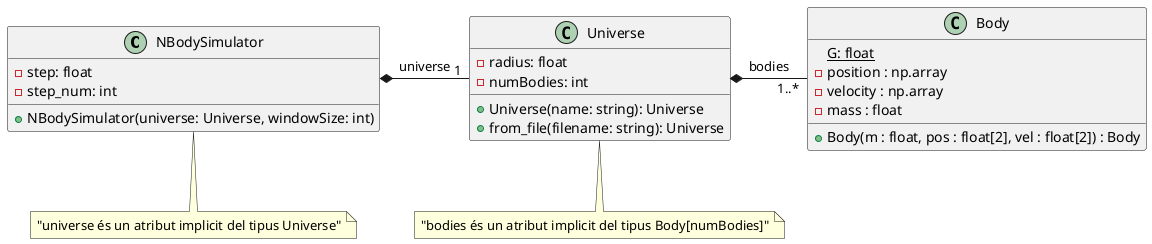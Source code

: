 @startuml

class NBodySimulator {
-step: float
-step_num: int
+NBodySimulator(universe: Universe, windowSize: int)
}

class Universe {
-radius: float
-numBodies: int
+Universe(name: string): Universe
+from_file(filename: string): Universe
}

class Body {
{static} G: float
-position : np.array
-velocity : np.array
-mass : float
+Body(m : float, pos : float[2], vel : float[2]) : Body
}

note bottom of NBodySimulator: "universe és un atribut implicit del tipus Universe"
note bottom of Universe: "bodies és un atribut implicit del tipus Body[numBodies]"

Universe "   1" -left-* NBodySimulator: universe
Body "1..*" -left-* Universe: bodies

@enduml